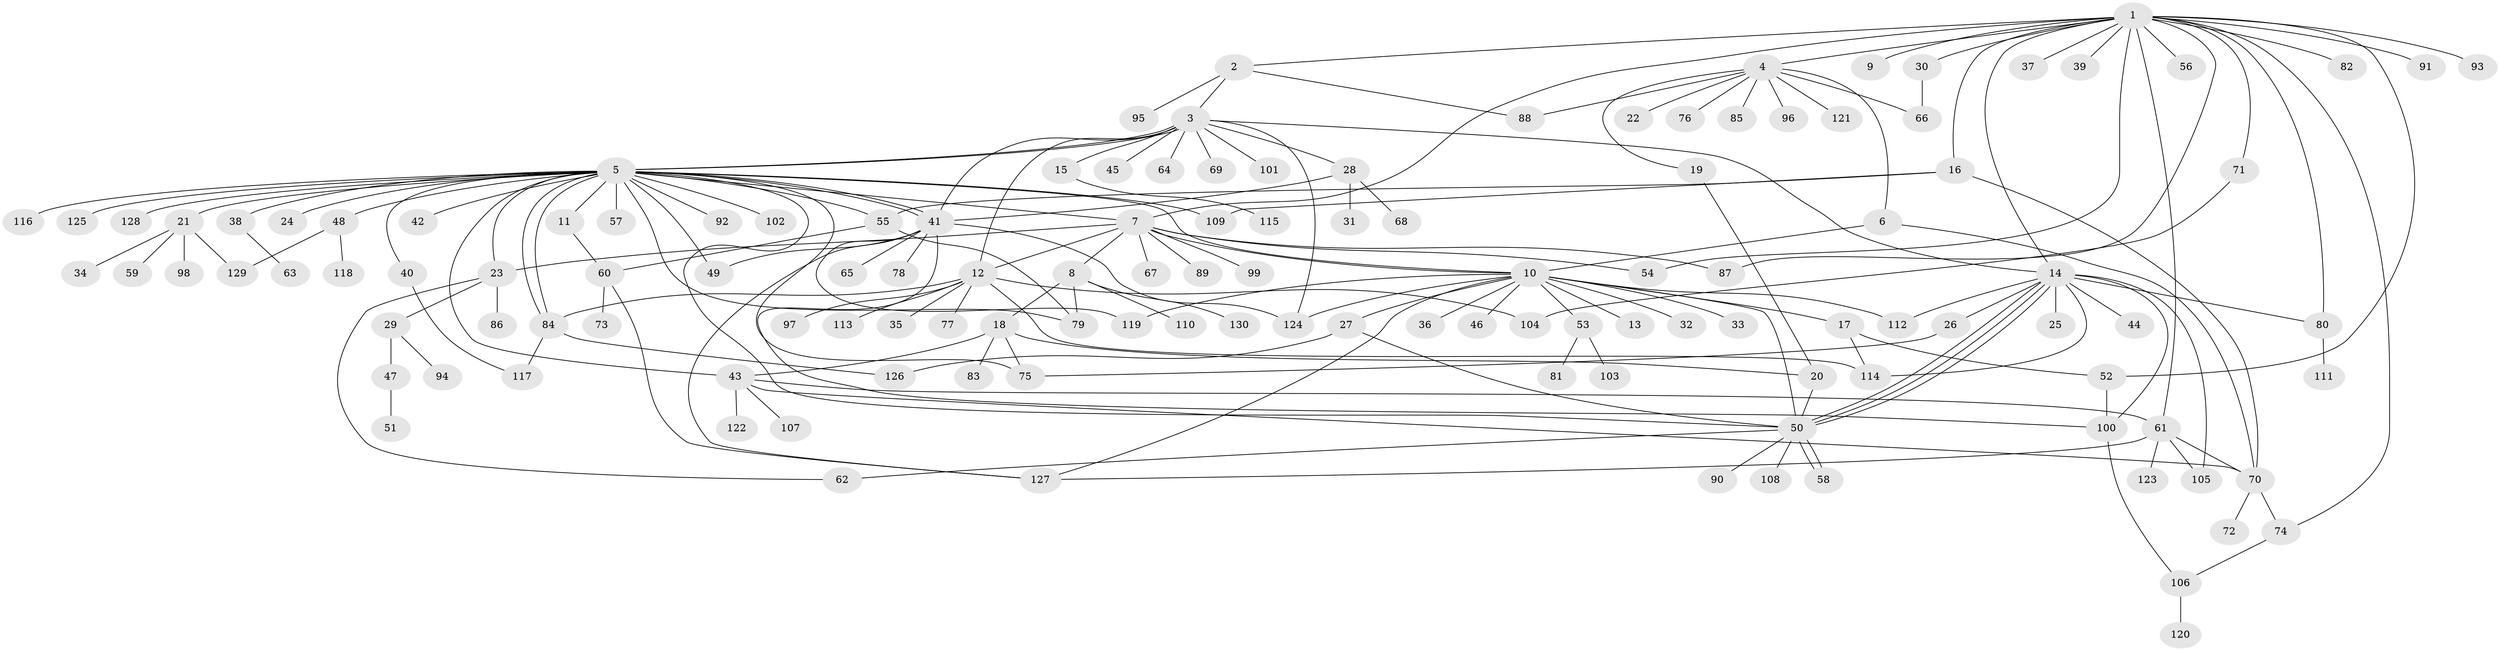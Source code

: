 // coarse degree distribution, {10: 0.015151515151515152, 3: 0.10606060606060606, 11: 0.015151515151515152, 9: 0.030303030303030304, 14: 0.030303030303030304, 8: 0.015151515151515152, 4: 0.07575757575757576, 6: 0.09090909090909091, 1: 0.4090909090909091, 2: 0.13636363636363635, 5: 0.06060606060606061, 7: 0.015151515151515152}
// Generated by graph-tools (version 1.1) at 2025/50/03/04/25 22:50:32]
// undirected, 130 vertices, 187 edges
graph export_dot {
  node [color=gray90,style=filled];
  1;
  2;
  3;
  4;
  5;
  6;
  7;
  8;
  9;
  10;
  11;
  12;
  13;
  14;
  15;
  16;
  17;
  18;
  19;
  20;
  21;
  22;
  23;
  24;
  25;
  26;
  27;
  28;
  29;
  30;
  31;
  32;
  33;
  34;
  35;
  36;
  37;
  38;
  39;
  40;
  41;
  42;
  43;
  44;
  45;
  46;
  47;
  48;
  49;
  50;
  51;
  52;
  53;
  54;
  55;
  56;
  57;
  58;
  59;
  60;
  61;
  62;
  63;
  64;
  65;
  66;
  67;
  68;
  69;
  70;
  71;
  72;
  73;
  74;
  75;
  76;
  77;
  78;
  79;
  80;
  81;
  82;
  83;
  84;
  85;
  86;
  87;
  88;
  89;
  90;
  91;
  92;
  93;
  94;
  95;
  96;
  97;
  98;
  99;
  100;
  101;
  102;
  103;
  104;
  105;
  106;
  107;
  108;
  109;
  110;
  111;
  112;
  113;
  114;
  115;
  116;
  117;
  118;
  119;
  120;
  121;
  122;
  123;
  124;
  125;
  126;
  127;
  128;
  129;
  130;
  1 -- 2;
  1 -- 4;
  1 -- 7;
  1 -- 9;
  1 -- 14;
  1 -- 16;
  1 -- 30;
  1 -- 37;
  1 -- 39;
  1 -- 52;
  1 -- 54;
  1 -- 56;
  1 -- 61;
  1 -- 71;
  1 -- 74;
  1 -- 80;
  1 -- 82;
  1 -- 87;
  1 -- 91;
  1 -- 93;
  2 -- 3;
  2 -- 88;
  2 -- 95;
  3 -- 5;
  3 -- 5;
  3 -- 12;
  3 -- 14;
  3 -- 15;
  3 -- 28;
  3 -- 41;
  3 -- 45;
  3 -- 64;
  3 -- 69;
  3 -- 101;
  3 -- 124;
  4 -- 6;
  4 -- 19;
  4 -- 22;
  4 -- 66;
  4 -- 76;
  4 -- 85;
  4 -- 88;
  4 -- 96;
  4 -- 121;
  5 -- 7;
  5 -- 10;
  5 -- 11;
  5 -- 21;
  5 -- 23;
  5 -- 24;
  5 -- 38;
  5 -- 40;
  5 -- 41;
  5 -- 41;
  5 -- 42;
  5 -- 43;
  5 -- 48;
  5 -- 49;
  5 -- 50;
  5 -- 55;
  5 -- 57;
  5 -- 75;
  5 -- 79;
  5 -- 84;
  5 -- 84;
  5 -- 92;
  5 -- 102;
  5 -- 109;
  5 -- 116;
  5 -- 125;
  5 -- 128;
  6 -- 10;
  6 -- 70;
  7 -- 8;
  7 -- 10;
  7 -- 12;
  7 -- 23;
  7 -- 54;
  7 -- 67;
  7 -- 87;
  7 -- 89;
  7 -- 99;
  8 -- 18;
  8 -- 79;
  8 -- 110;
  8 -- 130;
  10 -- 13;
  10 -- 17;
  10 -- 27;
  10 -- 32;
  10 -- 33;
  10 -- 36;
  10 -- 46;
  10 -- 50;
  10 -- 53;
  10 -- 112;
  10 -- 119;
  10 -- 124;
  10 -- 127;
  11 -- 60;
  12 -- 35;
  12 -- 77;
  12 -- 84;
  12 -- 97;
  12 -- 104;
  12 -- 113;
  12 -- 114;
  14 -- 25;
  14 -- 26;
  14 -- 44;
  14 -- 50;
  14 -- 50;
  14 -- 50;
  14 -- 80;
  14 -- 100;
  14 -- 105;
  14 -- 112;
  14 -- 114;
  15 -- 115;
  16 -- 55;
  16 -- 70;
  16 -- 109;
  17 -- 52;
  17 -- 114;
  18 -- 20;
  18 -- 43;
  18 -- 75;
  18 -- 83;
  19 -- 20;
  20 -- 50;
  21 -- 34;
  21 -- 59;
  21 -- 98;
  21 -- 129;
  23 -- 29;
  23 -- 62;
  23 -- 86;
  26 -- 75;
  27 -- 50;
  27 -- 126;
  28 -- 31;
  28 -- 41;
  28 -- 68;
  29 -- 47;
  29 -- 94;
  30 -- 66;
  38 -- 63;
  40 -- 117;
  41 -- 49;
  41 -- 65;
  41 -- 78;
  41 -- 100;
  41 -- 119;
  41 -- 124;
  41 -- 127;
  43 -- 61;
  43 -- 70;
  43 -- 107;
  43 -- 122;
  47 -- 51;
  48 -- 118;
  48 -- 129;
  50 -- 58;
  50 -- 58;
  50 -- 62;
  50 -- 90;
  50 -- 108;
  52 -- 100;
  53 -- 81;
  53 -- 103;
  55 -- 60;
  55 -- 79;
  60 -- 73;
  60 -- 127;
  61 -- 70;
  61 -- 105;
  61 -- 123;
  61 -- 127;
  70 -- 72;
  70 -- 74;
  71 -- 104;
  74 -- 106;
  80 -- 111;
  84 -- 117;
  84 -- 126;
  100 -- 106;
  106 -- 120;
}
